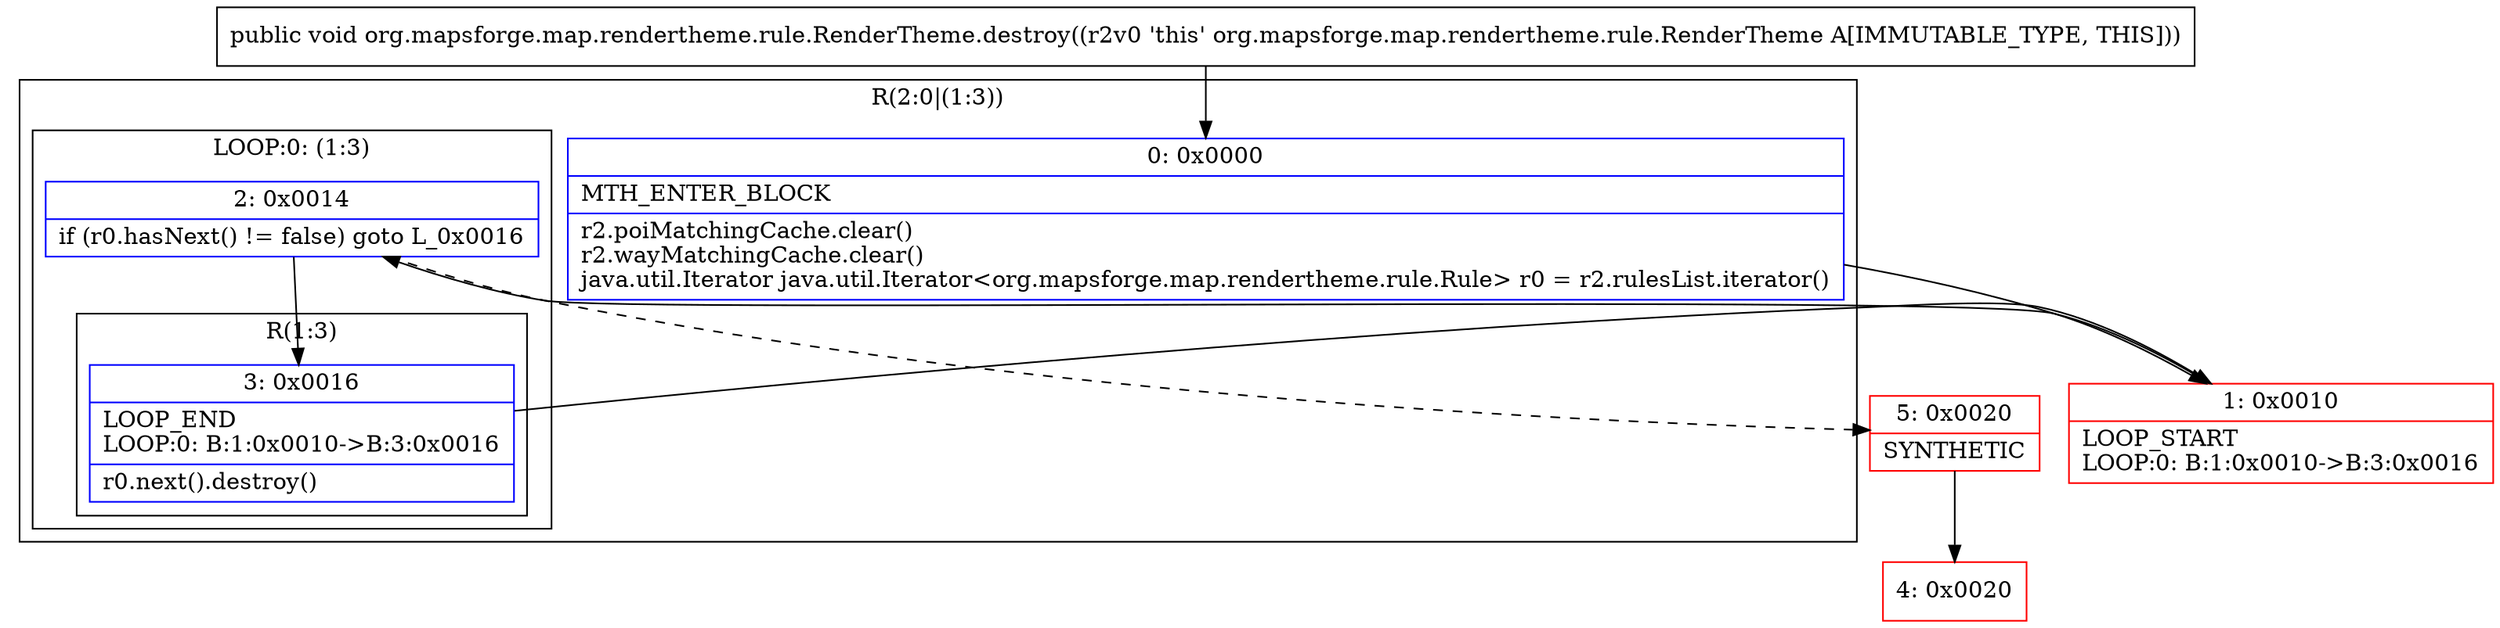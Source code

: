 digraph "CFG fororg.mapsforge.map.rendertheme.rule.RenderTheme.destroy()V" {
subgraph cluster_Region_1224950794 {
label = "R(2:0|(1:3))";
node [shape=record,color=blue];
Node_0 [shape=record,label="{0\:\ 0x0000|MTH_ENTER_BLOCK\l|r2.poiMatchingCache.clear()\lr2.wayMatchingCache.clear()\ljava.util.Iterator java.util.Iterator\<org.mapsforge.map.rendertheme.rule.Rule\> r0 = r2.rulesList.iterator()\l}"];
subgraph cluster_LoopRegion_642476832 {
label = "LOOP:0: (1:3)";
node [shape=record,color=blue];
Node_2 [shape=record,label="{2\:\ 0x0014|if (r0.hasNext() != false) goto L_0x0016\l}"];
subgraph cluster_Region_36037317 {
label = "R(1:3)";
node [shape=record,color=blue];
Node_3 [shape=record,label="{3\:\ 0x0016|LOOP_END\lLOOP:0: B:1:0x0010\-\>B:3:0x0016\l|r0.next().destroy()\l}"];
}
}
}
Node_1 [shape=record,color=red,label="{1\:\ 0x0010|LOOP_START\lLOOP:0: B:1:0x0010\-\>B:3:0x0016\l}"];
Node_4 [shape=record,color=red,label="{4\:\ 0x0020}"];
Node_5 [shape=record,color=red,label="{5\:\ 0x0020|SYNTHETIC\l}"];
MethodNode[shape=record,label="{public void org.mapsforge.map.rendertheme.rule.RenderTheme.destroy((r2v0 'this' org.mapsforge.map.rendertheme.rule.RenderTheme A[IMMUTABLE_TYPE, THIS])) }"];
MethodNode -> Node_0;
Node_0 -> Node_1;
Node_2 -> Node_3;
Node_2 -> Node_5[style=dashed];
Node_3 -> Node_1;
Node_1 -> Node_2;
Node_5 -> Node_4;
}

